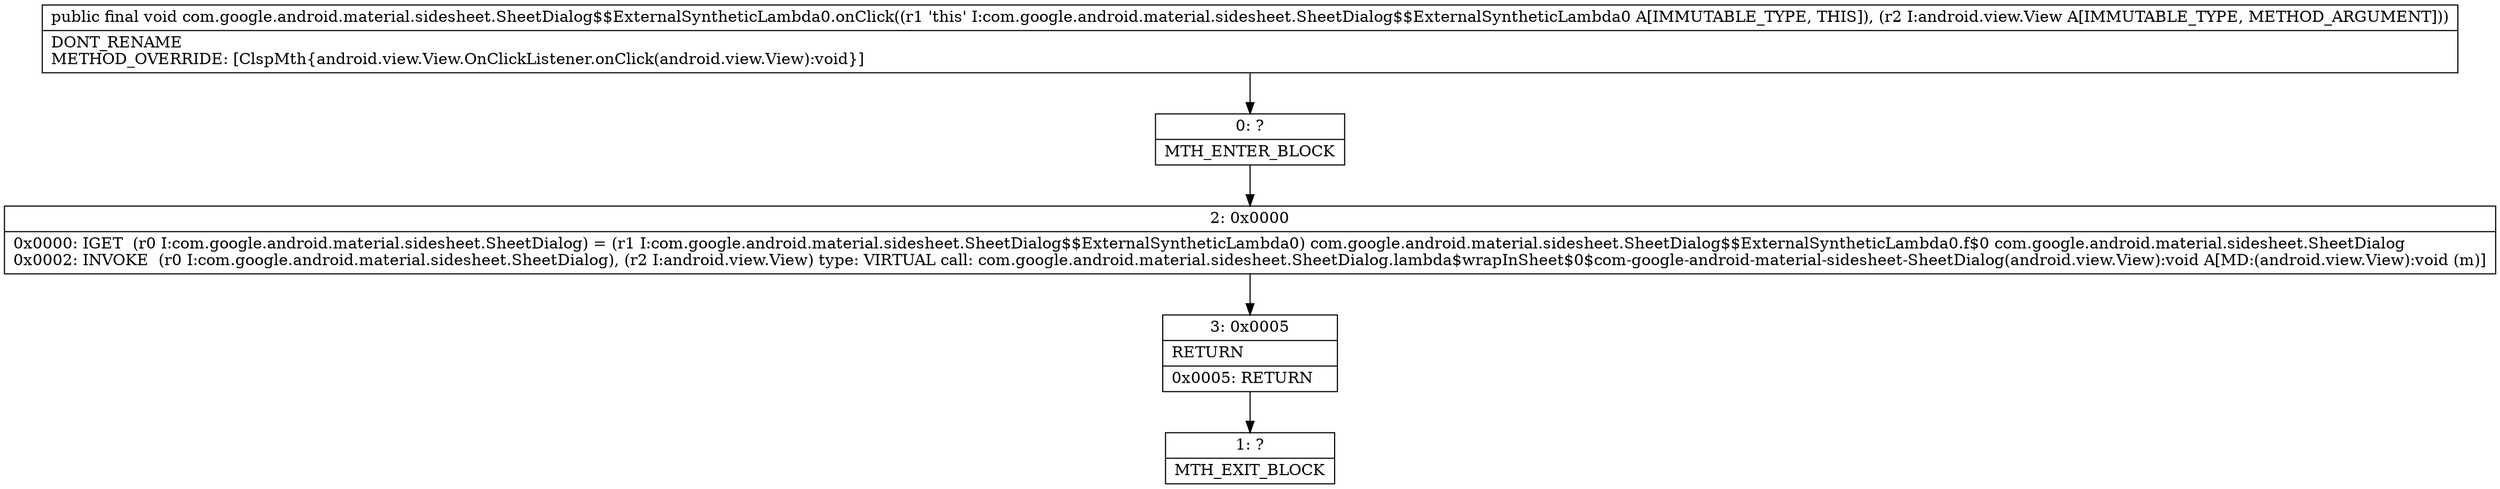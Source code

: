 digraph "CFG forcom.google.android.material.sidesheet.SheetDialog$$ExternalSyntheticLambda0.onClick(Landroid\/view\/View;)V" {
Node_0 [shape=record,label="{0\:\ ?|MTH_ENTER_BLOCK\l}"];
Node_2 [shape=record,label="{2\:\ 0x0000|0x0000: IGET  (r0 I:com.google.android.material.sidesheet.SheetDialog) = (r1 I:com.google.android.material.sidesheet.SheetDialog$$ExternalSyntheticLambda0) com.google.android.material.sidesheet.SheetDialog$$ExternalSyntheticLambda0.f$0 com.google.android.material.sidesheet.SheetDialog \l0x0002: INVOKE  (r0 I:com.google.android.material.sidesheet.SheetDialog), (r2 I:android.view.View) type: VIRTUAL call: com.google.android.material.sidesheet.SheetDialog.lambda$wrapInSheet$0$com\-google\-android\-material\-sidesheet\-SheetDialog(android.view.View):void A[MD:(android.view.View):void (m)]\l}"];
Node_3 [shape=record,label="{3\:\ 0x0005|RETURN\l|0x0005: RETURN   \l}"];
Node_1 [shape=record,label="{1\:\ ?|MTH_EXIT_BLOCK\l}"];
MethodNode[shape=record,label="{public final void com.google.android.material.sidesheet.SheetDialog$$ExternalSyntheticLambda0.onClick((r1 'this' I:com.google.android.material.sidesheet.SheetDialog$$ExternalSyntheticLambda0 A[IMMUTABLE_TYPE, THIS]), (r2 I:android.view.View A[IMMUTABLE_TYPE, METHOD_ARGUMENT]))  | DONT_RENAME\lMETHOD_OVERRIDE: [ClspMth\{android.view.View.OnClickListener.onClick(android.view.View):void\}]\l}"];
MethodNode -> Node_0;Node_0 -> Node_2;
Node_2 -> Node_3;
Node_3 -> Node_1;
}

